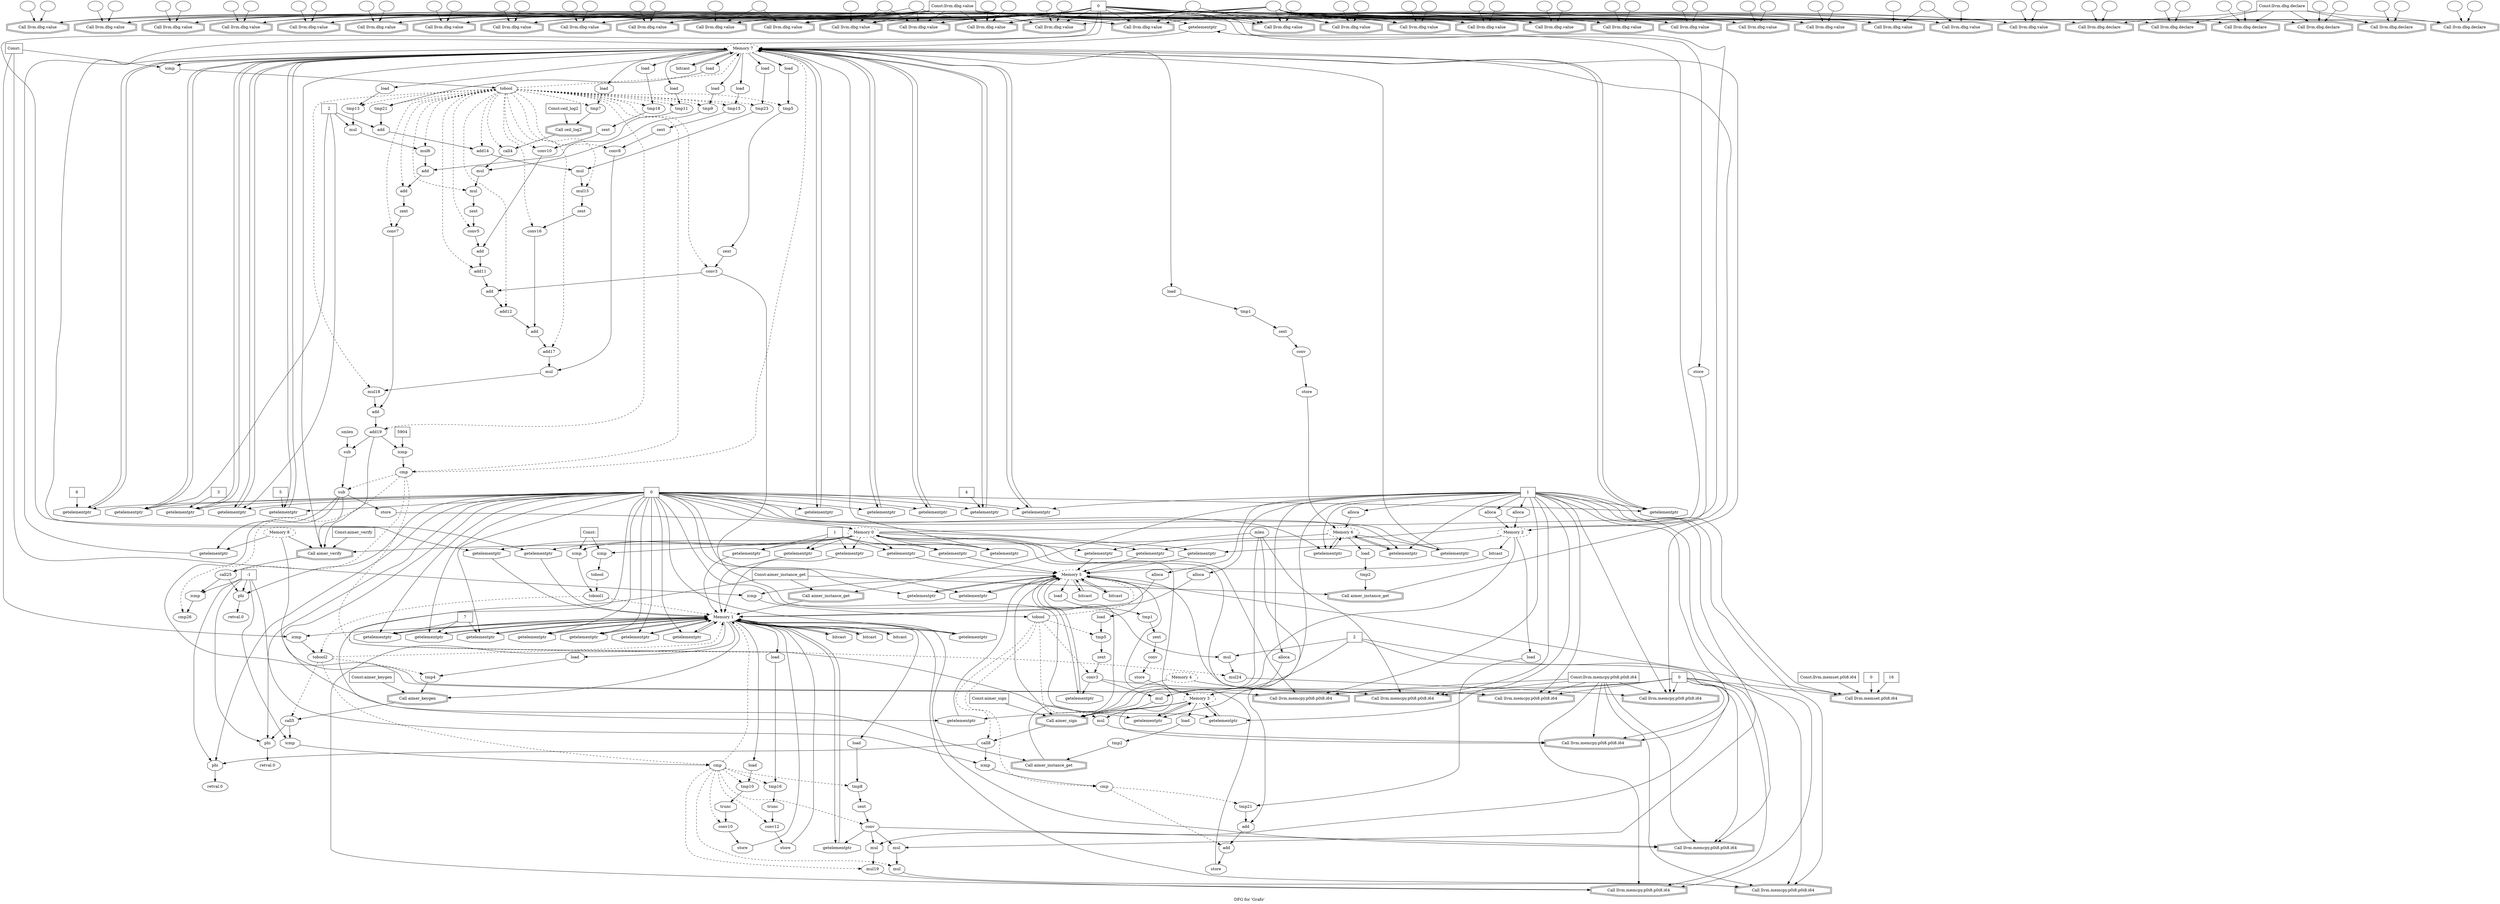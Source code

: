 digraph "DFG for 'Grafo'  "{
label="DFG for 'Grafo' ";
node_13[shape=doubleoctagon,style=solid,label="Call llvm.dbg.value"]
node_14[shape=ellipse,style=solid,label=""]
"node_14"->"node_13"
node_116[shape=doubleoctagon,style=solid,label="Call llvm.dbg.value"]
"node_14"->"node_116"
node_205[shape=doubleoctagon,style=solid,label="Call llvm.dbg.value"]
"node_14"->"node_205"
node_15[shape=ellipse,style=solid,label=""]
"node_15"->"node_13"
node_45[shape=doubleoctagon,style=solid,label="Call llvm.dbg.value"]
"node_15"->"node_45"
node_16[shape=doubleoctagon,style=solid,label="Call llvm.dbg.declare"]
node_17[shape=ellipse,style=solid,label=""]
"node_17"->"node_16"
node_18[shape=ellipse,style=solid,label=""]
"node_18"->"node_16"
node_29[shape=doubleoctagon,style=solid,label="Call aimer_instance_get"]
node_0[shape=ellipse,style=dashed,label="Memory 1"]
"node_29"->"node_0"
node_30[shape=box,style=solid,label="Const:aimer_instance_get"]
"node_30"->"node_29"
node_139[shape=doubleoctagon,style=solid,label="Call aimer_instance_get"]
"node_30"->"node_139"
node_221[shape=doubleoctagon,style=solid,label="Call aimer_instance_get"]
"node_30"->"node_221"
node_31[shape=doubleoctagon,style=solid,label="Call llvm.dbg.value"]
node_32[shape=ellipse,style=solid,label=""]
"node_32"->"node_31"
node_33[shape=ellipse,style=solid,label=""]
"node_33"->"node_31"
node_34[shape=ellipse,style=solid,label="tobool2"]
node_40[shape=ellipse,style=solid,label="tmp4"]
"node_34"->"node_40" [style=dashed]
node_42[shape=ellipse,style=solid,label="call5"]
"node_34"->"node_42" [style=dashed]
node_47[shape=ellipse,style=solid,label="cmp"]
"node_34"->"node_47" [style=dashed]
"node_34"->"node_0" [style=dashed]
node_35[shape=octagon,style=solid,label="icmp"]
"node_35"->"node_34"
node_36[shape=box,style=solid,label="Const:"]
"node_36"->"node_35"
node_144[shape=octagon,style=solid,label="icmp"]
"node_36"->"node_144"
node_226[shape=octagon,style=solid,label="icmp"]
"node_36"->"node_226"
node_37[shape=octagon,style=solid,label="getelementptr"]
"node_37"->"node_0"
node_38[shape=box,style=solid,label="0"]
"node_38"->"node_37"
node_50[shape=octagon,style=solid,label="getelementptr"]
"node_38"->"node_50"
node_51[shape=octagon,style=solid,label="getelementptr"]
"node_38"->"node_51"
node_59[shape=octagon,style=solid,label="getelementptr"]
"node_38"->"node_59"
node_68[shape=octagon,style=solid,label="getelementptr"]
"node_38"->"node_68"
node_76[shape=octagon,style=solid,label="getelementptr"]
"node_38"->"node_76"
node_84[shape=octagon,style=solid,label="getelementptr"]
"node_38"->"node_84"
node_89[shape=octagon,style=solid,label="getelementptr"]
"node_38"->"node_89"
node_95[shape=octagon,style=solid,label="phi"]
"node_38"->"node_95"
node_187[shape=octagon,style=solid,label="phi"]
"node_38"->"node_187"
node_134[shape=octagon,style=solid,label="getelementptr"]
"node_38"->"node_134"
node_136[shape=octagon,style=solid,label="getelementptr"]
"node_38"->"node_136"
node_145[shape=octagon,style=solid,label="getelementptr"]
"node_38"->"node_145"
node_146[shape=octagon,style=solid,label="getelementptr"]
"node_38"->"node_146"
node_159[shape=octagon,style=solid,label="getelementptr"]
"node_38"->"node_159"
node_163[shape=octagon,style=solid,label="getelementptr"]
"node_38"->"node_163"
node_216[shape=octagon,style=solid,label="getelementptr"]
"node_38"->"node_216"
node_218[shape=octagon,style=solid,label="getelementptr"]
"node_38"->"node_218"
node_227[shape=octagon,style=solid,label="getelementptr"]
"node_38"->"node_227"
node_228[shape=octagon,style=solid,label="getelementptr"]
"node_38"->"node_228"
node_236[shape=octagon,style=solid,label="getelementptr"]
"node_38"->"node_236"
node_243[shape=octagon,style=solid,label="getelementptr"]
"node_38"->"node_243"
node_254[shape=octagon,style=solid,label="getelementptr"]
"node_38"->"node_254"
node_257[shape=octagon,style=solid,label="getelementptr"]
"node_38"->"node_257"
node_267[shape=octagon,style=solid,label="getelementptr"]
"node_38"->"node_267"
node_273[shape=octagon,style=solid,label="getelementptr"]
"node_38"->"node_273"
node_282[shape=octagon,style=solid,label="getelementptr"]
"node_38"->"node_282"
node_283[shape=octagon,style=solid,label="getelementptr"]
"node_38"->"node_283"
node_288[shape=octagon,style=solid,label="getelementptr"]
"node_38"->"node_288"
node_321[shape=octagon,style=solid,label="getelementptr"]
"node_38"->"node_321"
node_337[shape=octagon,style=solid,label="phi"]
"node_38"->"node_337"
node_39[shape=box,style=solid,label="7"]
"node_39"->"node_37"
"node_39"->"node_59"
"node_39"->"node_76"
node_43[shape=doubleoctagon,style=solid,label="Call aimer_keygen"]
"node_40"->"node_43"
node_41[shape=octagon,style=solid,label="load"]
"node_41"->"node_40"
node_48[shape=octagon,style=solid,label="icmp"]
"node_42"->"node_48"
"node_42"->"node_95"
"node_43"->"node_42"
node_5[shape=ellipse,style=solid,label=""]
node_4[shape=doubleoctagon,style=solid,label="Call llvm.dbg.value"]
"node_5"->"node_4"
node_19[shape=box,style=solid,label="Const:llvm.dbg.declare"]
"node_19"->"node_16"
node_20[shape=doubleoctagon,style=solid,label="Call llvm.dbg.declare"]
"node_19"->"node_20"
node_207[shape=doubleoctagon,style=solid,label="Call llvm.dbg.declare"]
"node_19"->"node_207"
node_118[shape=doubleoctagon,style=solid,label="Call llvm.dbg.declare"]
"node_19"->"node_118"
node_122[shape=doubleoctagon,style=solid,label="Call llvm.dbg.declare"]
"node_19"->"node_122"
node_125[shape=doubleoctagon,style=solid,label="Call llvm.dbg.declare"]
"node_19"->"node_125"
node_21[shape=ellipse,style=solid,label=""]
"node_21"->"node_20"
node_22[shape=ellipse,style=solid,label=""]
"node_22"->"node_20"
node_23[shape=ellipse,style=solid,label="tobool"]
node_27[shape=ellipse,style=solid,label="tobool1"]
"node_23"->"node_27" [style=dashed]
node_24[shape=octagon,style=solid,label="icmp"]
"node_24"->"node_23"
node_25[shape=ellipse,style=dashed,label="Memory 0"]
"node_25"->"node_24"
node_28[shape=octagon,style=solid,label="icmp"]
"node_25"->"node_28"
node_64[shape=octagon,style=solid,label="getelementptr"]
"node_25"->"node_64"
node_66[shape=octagon,style=solid,label="getelementptr"]
"node_25"->"node_66"
node_81[shape=octagon,style=solid,label="getelementptr"]
"node_25"->"node_81"
node_83[shape=octagon,style=solid,label="getelementptr"]
"node_25"->"node_83"
node_87[shape=octagon,style=solid,label="getelementptr"]
"node_25"->"node_87"
node_211[shape=octagon,style=solid,label="getelementptr"]
"node_25"->"node_211"
node_129[shape=octagon,style=solid,label="getelementptr"]
"node_25"->"node_129"
node_161[shape=octagon,style=solid,label="getelementptr"]
"node_25"->"node_161"
node_165[shape=octagon,style=solid,label="getelementptr"]
"node_25"->"node_165"
node_170[shape=octagon,style=solid,label="getelementptr"]
"node_25"->"node_170"
node_185[shape=doubleoctagon,style=solid,label="Call llvm.memcpy.p0i8.p0i8.i64"]
"node_25"->"node_185"
node_323[shape=octagon,style=solid,label="getelementptr"]
"node_25"->"node_323"
node_334[shape=doubleoctagon,style=solid,label="Call llvm.memcpy.p0i8.p0i8.i64"]
"node_25"->"node_334"
node_26[shape=box,style=solid,label="Const:"]
"node_26"->"node_24"
"node_26"->"node_28"
"node_27"->"node_34" [style=dashed]
"node_27"->"node_0" [style=dashed]
"node_28"->"node_27"
node_44[shape=box,style=solid,label="Const:aimer_keygen"]
"node_44"->"node_43"
node_46[shape=ellipse,style=solid,label=""]
"node_46"->"node_45"
node_52[shape=ellipse,style=solid,label="tmp8"]
"node_47"->"node_52" [style=dashed]
node_54[shape=ellipse,style=solid,label="conv"]
"node_47"->"node_54" [style=dashed]
node_60[shape=ellipse,style=solid,label="tmp10"]
"node_47"->"node_60" [style=dashed]
"node_47"->"node_0" [style=dashed]
node_62[shape=ellipse,style=solid,label="conv10"]
"node_47"->"node_62" [style=dashed]
node_70[shape=ellipse,style=solid,label="mul"]
"node_47"->"node_70" [style=dashed]
node_77[shape=ellipse,style=solid,label="tmp16"]
"node_47"->"node_77" [style=dashed]
node_79[shape=ellipse,style=solid,label="conv12"]
"node_47"->"node_79" [style=dashed]
node_91[shape=ellipse,style=solid,label="mul19"]
"node_47"->"node_91" [style=dashed]
"node_48"->"node_47"
node_49[shape=box,style=solid,label="-1"]
"node_49"->"node_48"
"node_49"->"node_95"
"node_49"->"node_187"
node_179[shape=octagon,style=solid,label="icmp"]
"node_49"->"node_179"
node_333[shape=octagon,style=solid,label="icmp"]
"node_49"->"node_333"
"node_49"->"node_337"
"node_50"->"node_0"
"node_51"->"node_0"
node_55[shape=octagon,style=solid,label="zext"]
"node_52"->"node_55"
node_53[shape=octagon,style=solid,label="load"]
"node_53"->"node_52"
node_71[shape=octagon,style=solid,label="mul"]
"node_54"->"node_71"
node_86[shape=doubleoctagon,style=solid,label="Call llvm.memcpy.p0i8.p0i8.i64"]
"node_54"->"node_86"
node_88[shape=octagon,style=solid,label="getelementptr"]
"node_54"->"node_88"
node_92[shape=octagon,style=solid,label="mul"]
"node_54"->"node_92"
"node_55"->"node_54"
node_56[shape=doubleoctagon,style=solid,label="Call llvm.dbg.value"]
node_57[shape=ellipse,style=solid,label=""]
"node_57"->"node_56"
node_58[shape=ellipse,style=solid,label=""]
"node_58"->"node_56"
"node_59"->"node_0"
node_63[shape=octagon,style=solid,label="trunc"]
"node_60"->"node_63"
node_61[shape=octagon,style=solid,label="load"]
"node_61"->"node_60"
node_12[shape=ellipse,style=solid,label=""]
node_10[shape=doubleoctagon,style=solid,label="Call llvm.dbg.value"]
"node_12"->"node_10"
node_11[shape=ellipse,style=solid,label=""]
"node_11"->"node_10"
node_8[shape=ellipse,style=solid,label=""]
"node_8"->"node_13"
"node_8"->"node_16"
"node_8"->"node_31"
"node_8"->"node_20"
"node_8"->"node_45"
"node_8"->"node_56"
"node_8"->"node_10"
"node_8"->"node_4"
node_101[shape=doubleoctagon,style=solid,label="Call llvm.dbg.value"]
"node_8"->"node_101"
"node_8"->"node_207"
node_104[shape=doubleoctagon,style=solid,label="Call llvm.dbg.value"]
"node_8"->"node_104"
node_107[shape=doubleoctagon,style=solid,label="Call llvm.dbg.value"]
"node_8"->"node_107"
node_110[shape=doubleoctagon,style=solid,label="Call llvm.dbg.value"]
"node_8"->"node_110"
node_113[shape=doubleoctagon,style=solid,label="Call llvm.dbg.value"]
"node_8"->"node_113"
"node_8"->"node_116"
"node_8"->"node_118"
"node_8"->"node_122"
"node_8"->"node_125"
node_140[shape=doubleoctagon,style=solid,label="Call llvm.dbg.value"]
"node_8"->"node_140"
node_151[shape=doubleoctagon,style=solid,label="Call llvm.dbg.value"]
"node_8"->"node_151"
node_176[shape=doubleoctagon,style=solid,label="Call llvm.dbg.value"]
"node_8"->"node_176"
node_190[shape=doubleoctagon,style=solid,label="Call llvm.dbg.value"]
"node_8"->"node_190"
node_193[shape=doubleoctagon,style=solid,label="Call llvm.dbg.value"]
"node_8"->"node_193"
node_196[shape=doubleoctagon,style=solid,label="Call llvm.dbg.value"]
"node_8"->"node_196"
node_199[shape=doubleoctagon,style=solid,label="Call llvm.dbg.value"]
"node_8"->"node_199"
node_202[shape=doubleoctagon,style=solid,label="Call llvm.dbg.value"]
"node_8"->"node_202"
"node_8"->"node_205"
node_222[shape=doubleoctagon,style=solid,label="Call llvm.dbg.value"]
"node_8"->"node_222"
node_233[shape=doubleoctagon,style=solid,label="Call llvm.dbg.value"]
"node_8"->"node_233"
node_251[shape=doubleoctagon,style=solid,label="Call llvm.dbg.value"]
"node_8"->"node_251"
node_302[shape=doubleoctagon,style=solid,label="Call llvm.dbg.value"]
"node_8"->"node_302"
node_311[shape=doubleoctagon,style=solid,label="Call llvm.dbg.value"]
"node_8"->"node_311"
node_314[shape=doubleoctagon,style=solid,label="Call llvm.dbg.value"]
"node_8"->"node_314"
node_318[shape=doubleoctagon,style=solid,label="Call llvm.dbg.value"]
"node_8"->"node_318"
node_330[shape=doubleoctagon,style=solid,label="Call llvm.dbg.value"]
"node_8"->"node_330"
node_7[shape=ellipse,style=solid,label=""]
"node_7"->"node_4"
node_6[shape=box,style=solid,label="0"]
"node_6"->"node_13"
"node_6"->"node_31"
"node_6"->"node_45"
"node_6"->"node_56"
"node_6"->"node_10"
"node_6"->"node_4"
"node_6"->"node_64"
"node_6"->"node_81"
"node_6"->"node_101"
"node_6"->"node_211"
"node_6"->"node_104"
"node_6"->"node_107"
"node_6"->"node_110"
"node_6"->"node_113"
"node_6"->"node_116"
node_121[shape=octagon,style=solid,label="store"]
"node_6"->"node_121"
"node_6"->"node_129"
"node_6"->"node_140"
"node_6"->"node_151"
"node_6"->"node_176"
"node_6"->"node_190"
"node_6"->"node_193"
"node_6"->"node_196"
"node_6"->"node_199"
"node_6"->"node_202"
"node_6"->"node_205"
"node_6"->"node_222"
"node_6"->"node_233"
"node_6"->"node_251"
"node_6"->"node_302"
"node_6"->"node_311"
"node_6"->"node_314"
"node_6"->"node_318"
"node_6"->"node_330"
node_9[shape=box,style=solid,label="Const:llvm.dbg.value"]
"node_9"->"node_13"
"node_9"->"node_31"
"node_9"->"node_45"
"node_9"->"node_56"
"node_9"->"node_10"
"node_9"->"node_4"
"node_9"->"node_101"
"node_9"->"node_104"
"node_9"->"node_107"
"node_9"->"node_110"
"node_9"->"node_113"
"node_9"->"node_116"
"node_9"->"node_140"
"node_9"->"node_151"
"node_9"->"node_176"
"node_9"->"node_190"
"node_9"->"node_193"
"node_9"->"node_196"
"node_9"->"node_199"
"node_9"->"node_202"
"node_9"->"node_205"
"node_9"->"node_222"
"node_9"->"node_233"
"node_9"->"node_251"
"node_9"->"node_302"
"node_9"->"node_311"
"node_9"->"node_314"
"node_9"->"node_318"
"node_9"->"node_330"
"node_0"->"node_35"
"node_0"->"node_37"
"node_0"->"node_41"
"node_0"->"node_43"
"node_0"->"node_50"
"node_0"->"node_51"
"node_0"->"node_53"
"node_0"->"node_59"
"node_0"->"node_61"
"node_0"->"node_68"
node_69[shape=octagon,style=solid,label="bitcast"]
"node_0"->"node_69"
node_73[shape=doubleoctagon,style=solid,label="Call llvm.memcpy.p0i8.p0i8.i64"]
"node_0"->"node_73"
"node_0"->"node_76"
node_78[shape=octagon,style=solid,label="load"]
"node_0"->"node_78"
"node_0"->"node_84"
node_85[shape=octagon,style=solid,label="bitcast"]
"node_0"->"node_85"
"node_0"->"node_86"
"node_0"->"node_88"
"node_0"->"node_89"
node_90[shape=octagon,style=solid,label="bitcast"]
"node_0"->"node_90"
node_93[shape=doubleoctagon,style=solid,label="Call llvm.memcpy.p0i8.p0i8.i64"]
"node_0"->"node_93"
node_1[shape=octagon,style=solid,label="alloca"]
"node_1"->"node_0"
node_2[shape=box,style=solid,label="1"]
"node_2"->"node_29"
"node_2"->"node_1"
node_3[shape=octagon,style=solid,label="alloca"]
"node_2"->"node_3"
"node_2"->"node_73"
"node_2"->"node_86"
"node_2"->"node_93"
node_97[shape=octagon,style=solid,label="alloca"]
"node_2"->"node_97"
node_99[shape=octagon,style=solid,label="alloca"]
"node_2"->"node_99"
node_100[shape=octagon,style=solid,label="alloca"]
"node_2"->"node_100"
"node_2"->"node_134"
"node_2"->"node_136"
node_155[shape=doubleoctagon,style=solid,label="Call llvm.memset.p0i8.i64"]
"node_2"->"node_155"
node_162[shape=doubleoctagon,style=solid,label="Call llvm.memcpy.p0i8.p0i8.i64"]
"node_2"->"node_162"
node_169[shape=doubleoctagon,style=solid,label="Call llvm.memcpy.p0i8.p0i8.i64"]
"node_2"->"node_169"
"node_2"->"node_185"
node_189[shape=octagon,style=solid,label="alloca"]
"node_2"->"node_189"
"node_2"->"node_216"
"node_2"->"node_218"
"node_2"->"node_254"
"node_2"->"node_283"
node_326[shape=doubleoctagon,style=solid,label="Call llvm.memcpy.p0i8.p0i8.i64"]
"node_2"->"node_326"
"node_2"->"node_334"
"node_3"->"node_0"
node_65[shape=octagon,style=solid,label="store"]
"node_62"->"node_65"
"node_63"->"node_62"
"node_64"->"node_0"
"node_65"->"node_0"
"node_66"->"node_0"
node_67[shape=box,style=solid,label="1"]
"node_67"->"node_66"
"node_67"->"node_83"
"node_67"->"node_87"
"node_67"->"node_161"
"node_67"->"node_165"
"node_67"->"node_323"
"node_68"->"node_0"
"node_69"->"node_0"
"node_70"->"node_73"
"node_71"->"node_70"
node_72[shape=box,style=solid,label="2"]
"node_72"->"node_71"
"node_72"->"node_92"
node_168[shape=octagon,style=solid,label="mul"]
"node_72"->"node_168"
node_325[shape=octagon,style=solid,label="mul"]
"node_72"->"node_325"
node_74[shape=box,style=solid,label="0"]
"node_74"->"node_73"
"node_74"->"node_86"
"node_74"->"node_93"
"node_74"->"node_155"
"node_74"->"node_162"
"node_74"->"node_169"
"node_74"->"node_185"
"node_74"->"node_326"
"node_74"->"node_334"
node_75[shape=box,style=solid,label="Const:llvm.memcpy.p0i8.p0i8.i64"]
"node_75"->"node_73"
"node_75"->"node_86"
"node_75"->"node_93"
"node_75"->"node_162"
"node_75"->"node_169"
"node_75"->"node_185"
"node_75"->"node_326"
"node_75"->"node_334"
"node_76"->"node_0"
node_80[shape=octagon,style=solid,label="trunc"]
"node_77"->"node_80"
"node_78"->"node_77"
node_82[shape=octagon,style=solid,label="store"]
"node_79"->"node_82"
"node_80"->"node_79"
"node_81"->"node_0"
"node_82"->"node_0"
"node_83"->"node_0"
"node_84"->"node_0"
"node_85"->"node_0"
"node_87"->"node_0"
"node_88"->"node_0"
"node_89"->"node_0"
"node_90"->"node_0"
"node_91"->"node_93"
"node_92"->"node_91"
node_94[shape=ellipse,style=solid,label="retval.0"]
"node_95"->"node_94"
node_186[shape=ellipse,style=solid,label="retval.0"]
"node_187"->"node_186"
node_188[shape=ellipse,style=dashed,label="Memory 6"]
"node_188"->"node_216"
"node_188"->"node_218"
node_220[shape=octagon,style=solid,label="load"]
"node_188"->"node_220"
"node_188"->"node_321"
node_328[shape=doubleoctagon,style=solid,label="Call aimer_verify"]
"node_188"->"node_328"
node_96[shape=ellipse,style=dashed,label="Memory 2"]
node_154[shape=octagon,style=solid,label="bitcast"]
"node_96"->"node_154"
"node_96"->"node_159"
node_173[shape=doubleoctagon,style=solid,label="Call aimer_sign"]
"node_96"->"node_173"
node_181[shape=octagon,style=solid,label="load"]
"node_96"->"node_181"
"node_97"->"node_96"
node_98[shape=ellipse,style=dashed,label="Memory 3"]
"node_98"->"node_134"
"node_98"->"node_136"
node_138[shape=octagon,style=solid,label="load"]
"node_98"->"node_138"
"node_98"->"node_163"
"node_98"->"node_173"
"node_99"->"node_98"
"node_100"->"node_96"
node_102[shape=ellipse,style=solid,label=""]
"node_102"->"node_101"
node_103[shape=ellipse,style=solid,label=""]
"node_103"->"node_101"
node_208[shape=ellipse,style=solid,label=""]
"node_208"->"node_207"
node_209[shape=ellipse,style=solid,label=""]
"node_209"->"node_207"
node_210[shape=ellipse,style=dashed,label="Memory 7"]
node_213[shape=octagon,style=solid,label="load"]
"node_210"->"node_213"
"node_210"->"node_226"
"node_210"->"node_227"
"node_210"->"node_228"
node_230[shape=octagon,style=solid,label="load"]
"node_210"->"node_230"
"node_210"->"node_236"
node_239[shape=octagon,style=solid,label="load"]
"node_210"->"node_239"
"node_210"->"node_243"
node_246[shape=octagon,style=solid,label="load"]
"node_210"->"node_246"
"node_210"->"node_254"
node_256[shape=octagon,style=solid,label="load"]
"node_210"->"node_256"
"node_210"->"node_257"
node_260[shape=octagon,style=solid,label="load"]
"node_210"->"node_260"
"node_210"->"node_267"
node_270[shape=octagon,style=solid,label="load"]
"node_210"->"node_270"
"node_210"->"node_273"
node_275[shape=octagon,style=solid,label="load"]
"node_210"->"node_275"
"node_210"->"node_282"
"node_210"->"node_283"
node_285[shape=octagon,style=solid,label="load"]
"node_210"->"node_285"
"node_210"->"node_288"
node_291[shape=octagon,style=solid,label="load"]
"node_210"->"node_291"
node_322[shape=octagon,style=solid,label="bitcast"]
"node_210"->"node_322"
"node_210"->"node_326"
"node_210"->"node_328"
"node_211"->"node_210"
node_105[shape=ellipse,style=solid,label=""]
"node_105"->"node_104"
node_106[shape=ellipse,style=solid,label=""]
"node_106"->"node_104"
node_108[shape=ellipse,style=solid,label=""]
"node_108"->"node_107"
node_109[shape=ellipse,style=solid,label=""]
"node_109"->"node_107"
node_111[shape=ellipse,style=solid,label=""]
"node_111"->"node_110"
node_112[shape=ellipse,style=solid,label=""]
"node_112"->"node_110"
node_114[shape=ellipse,style=solid,label=""]
"node_114"->"node_113"
node_115[shape=ellipse,style=solid,label=""]
"node_115"->"node_113"
node_117[shape=ellipse,style=solid,label=""]
"node_117"->"node_116"
"node_117"->"node_176"
node_119[shape=ellipse,style=solid,label=""]
"node_119"->"node_118"
node_120[shape=ellipse,style=solid,label=""]
"node_120"->"node_118"
"node_121"->"node_96"
node_123[shape=ellipse,style=solid,label=""]
"node_123"->"node_122"
node_124[shape=ellipse,style=solid,label=""]
"node_124"->"node_122"
node_126[shape=ellipse,style=solid,label=""]
"node_126"->"node_125"
node_127[shape=ellipse,style=solid,label=""]
"node_127"->"node_125"
node_128[shape=ellipse,style=dashed,label="Memory 5"]
node_131[shape=octagon,style=solid,label="load"]
"node_128"->"node_131"
"node_128"->"node_144"
"node_128"->"node_145"
"node_128"->"node_146"
node_148[shape=octagon,style=solid,label="load"]
"node_128"->"node_148"
"node_128"->"node_155"
node_160[shape=octagon,style=solid,label="bitcast"]
"node_128"->"node_160"
"node_128"->"node_162"
node_164[shape=octagon,style=solid,label="bitcast"]
"node_128"->"node_164"
node_166[shape=octagon,style=solid,label="getelementptr"]
"node_128"->"node_166"
"node_128"->"node_169"
"node_128"->"node_173"
"node_129"->"node_128"
node_130[shape=ellipse,style=solid,label="tmp1"]
node_133[shape=octagon,style=solid,label="zext"]
"node_130"->"node_133"
"node_131"->"node_130"
node_132[shape=ellipse,style=solid,label="conv"]
node_135[shape=octagon,style=solid,label="store"]
"node_132"->"node_135"
"node_133"->"node_132"
"node_134"->"node_98"
"node_135"->"node_98"
"node_136"->"node_98"
node_137[shape=ellipse,style=solid,label="tmp2"]
"node_137"->"node_139"
"node_138"->"node_137"
"node_139"->"node_128"
node_141[shape=ellipse,style=solid,label=""]
"node_141"->"node_140"
node_142[shape=ellipse,style=solid,label=""]
"node_142"->"node_140"
node_143[shape=ellipse,style=solid,label="tobool"]
"node_143"->"node_128" [style=dashed]
node_147[shape=ellipse,style=solid,label="tmp5"]
"node_143"->"node_147" [style=dashed]
node_149[shape=ellipse,style=solid,label="conv3"]
"node_143"->"node_149" [style=dashed]
node_167[shape=ellipse,style=solid,label="mul"]
"node_143"->"node_167" [style=dashed]
node_172[shape=ellipse,style=solid,label="call8"]
"node_143"->"node_172" [style=dashed]
node_178[shape=ellipse,style=solid,label="cmp"]
"node_143"->"node_178" [style=dashed]
"node_144"->"node_143"
"node_145"->"node_128"
"node_146"->"node_128"
node_150[shape=octagon,style=solid,label="zext"]
"node_147"->"node_150"
"node_148"->"node_147"
"node_149"->"node_162"
"node_149"->"node_166"
"node_149"->"node_168"
"node_150"->"node_149"
node_152[shape=ellipse,style=solid,label=""]
"node_152"->"node_151"
node_153[shape=ellipse,style=solid,label=""]
"node_153"->"node_151"
"node_154"->"node_128"
node_156[shape=box,style=solid,label="0"]
"node_156"->"node_155"
node_157[shape=box,style=solid,label="16"]
"node_157"->"node_155"
node_158[shape=box,style=solid,label="Const:llvm.memset.p0i8.i64"]
"node_158"->"node_155"
"node_159"->"node_128"
"node_160"->"node_128"
"node_161"->"node_128"
"node_163"->"node_128"
"node_164"->"node_128"
"node_165"->"node_128"
"node_166"->"node_128"
"node_167"->"node_169"
"node_168"->"node_167"
"node_170"->"node_128"
node_171[shape=ellipse,style=solid,label="mlen"]
"node_171"->"node_170"
"node_171"->"node_173"
node_183[shape=octagon,style=solid,label="add"]
"node_171"->"node_183"
"node_171"->"node_185"
"node_172"->"node_187"
"node_172"->"node_179"
"node_173"->"node_172"
node_174[shape=ellipse,style=dashed,label="Memory 4"]
"node_174"->"node_173"
"node_174"->"node_185"
node_175[shape=box,style=solid,label="Const:aimer_sign"]
"node_175"->"node_173"
node_177[shape=ellipse,style=solid,label=""]
"node_177"->"node_176"
node_180[shape=ellipse,style=solid,label="tmp21"]
"node_178"->"node_180" [style=dashed]
node_182[shape=ellipse,style=solid,label="add"]
"node_178"->"node_182" [style=dashed]
"node_179"->"node_178"
"node_180"->"node_183"
"node_181"->"node_180"
node_184[shape=octagon,style=solid,label="store"]
"node_182"->"node_184"
"node_183"->"node_182"
"node_184"->"node_25"
"node_189"->"node_188"
node_191[shape=ellipse,style=solid,label=""]
"node_191"->"node_190"
node_192[shape=ellipse,style=solid,label=""]
"node_192"->"node_190"
node_194[shape=ellipse,style=solid,label=""]
"node_194"->"node_193"
node_195[shape=ellipse,style=solid,label=""]
"node_195"->"node_193"
node_197[shape=ellipse,style=solid,label=""]
"node_197"->"node_196"
"node_197"->"node_314"
node_198[shape=ellipse,style=solid,label=""]
"node_198"->"node_196"
node_200[shape=ellipse,style=solid,label=""]
"node_200"->"node_199"
node_201[shape=ellipse,style=solid,label=""]
"node_201"->"node_199"
node_203[shape=ellipse,style=solid,label=""]
"node_203"->"node_202"
node_204[shape=ellipse,style=solid,label=""]
"node_204"->"node_202"
node_206[shape=ellipse,style=solid,label=""]
"node_206"->"node_205"
"node_206"->"node_330"
node_212[shape=ellipse,style=solid,label="tmp1"]
node_215[shape=octagon,style=solid,label="zext"]
"node_212"->"node_215"
"node_213"->"node_212"
node_214[shape=ellipse,style=solid,label="conv"]
node_217[shape=octagon,style=solid,label="store"]
"node_214"->"node_217"
"node_215"->"node_214"
"node_216"->"node_188"
"node_217"->"node_188"
"node_218"->"node_188"
node_219[shape=ellipse,style=solid,label="tmp2"]
"node_219"->"node_221"
"node_220"->"node_219"
"node_221"->"node_210"
node_223[shape=ellipse,style=solid,label=""]
"node_223"->"node_222"
node_224[shape=ellipse,style=solid,label=""]
"node_224"->"node_222"
node_225[shape=ellipse,style=solid,label="tobool"]
"node_225"->"node_210" [style=dashed]
node_229[shape=ellipse,style=solid,label="tmp5"]
"node_225"->"node_229" [style=dashed]
node_231[shape=ellipse,style=solid,label="conv3"]
"node_225"->"node_231" [style=dashed]
node_238[shape=ellipse,style=solid,label="tmp7"]
"node_225"->"node_238" [style=dashed]
node_240[shape=ellipse,style=solid,label="call4"]
"node_225"->"node_240" [style=dashed]
node_245[shape=ellipse,style=solid,label="tmp9"]
"node_225"->"node_245" [style=dashed]
node_247[shape=ellipse,style=solid,label="mul"]
"node_225"->"node_247" [style=dashed]
node_249[shape=ellipse,style=solid,label="conv5"]
"node_225"->"node_249" [style=dashed]
node_255[shape=ellipse,style=solid,label="tmp11"]
"node_225"->"node_255" [style=dashed]
node_259[shape=ellipse,style=solid,label="tmp13"]
"node_225"->"node_259" [style=dashed]
node_261[shape=ellipse,style=solid,label="mul6"]
"node_225"->"node_261" [style=dashed]
node_263[shape=ellipse,style=solid,label="add"]
"node_225"->"node_263" [style=dashed]
node_265[shape=ellipse,style=solid,label="conv7"]
"node_225"->"node_265" [style=dashed]
node_269[shape=ellipse,style=solid,label="tmp15"]
"node_225"->"node_269" [style=dashed]
node_271[shape=ellipse,style=solid,label="conv8"]
"node_225"->"node_271" [style=dashed]
node_274[shape=ellipse,style=solid,label="tmp18"]
"node_225"->"node_274" [style=dashed]
node_276[shape=ellipse,style=solid,label="conv10"]
"node_225"->"node_276" [style=dashed]
node_278[shape=ellipse,style=solid,label="add11"]
"node_225"->"node_278" [style=dashed]
node_280[shape=ellipse,style=solid,label="add12"]
"node_225"->"node_280" [style=dashed]
node_284[shape=ellipse,style=solid,label="tmp21"]
"node_225"->"node_284" [style=dashed]
node_286[shape=ellipse,style=solid,label="add14"]
"node_225"->"node_286" [style=dashed]
node_290[shape=ellipse,style=solid,label="tmp23"]
"node_225"->"node_290" [style=dashed]
node_292[shape=ellipse,style=solid,label="mul15"]
"node_225"->"node_292" [style=dashed]
node_294[shape=ellipse,style=solid,label="conv16"]
"node_225"->"node_294" [style=dashed]
node_296[shape=ellipse,style=solid,label="add17"]
"node_225"->"node_296" [style=dashed]
node_298[shape=ellipse,style=solid,label="mul18"]
"node_225"->"node_298" [style=dashed]
node_300[shape=ellipse,style=solid,label="add19"]
"node_225"->"node_300" [style=dashed]
node_305[shape=ellipse,style=solid,label="cmp"]
"node_225"->"node_305" [style=dashed]
"node_226"->"node_225"
"node_227"->"node_210"
"node_228"->"node_210"
node_232[shape=octagon,style=solid,label="zext"]
"node_229"->"node_232"
"node_230"->"node_229"
node_281[shape=octagon,style=solid,label="add"]
"node_231"->"node_281"
"node_231"->"node_325"
"node_232"->"node_231"
node_234[shape=ellipse,style=solid,label=""]
"node_234"->"node_233"
node_235[shape=ellipse,style=solid,label=""]
"node_235"->"node_233"
"node_236"->"node_210"
node_237[shape=box,style=solid,label="6"]
"node_237"->"node_236"
node_241[shape=doubleoctagon,style=solid,label="Call ceil_log2"]
"node_238"->"node_241"
"node_239"->"node_238"
node_248[shape=octagon,style=solid,label="mul"]
"node_240"->"node_248"
"node_241"->"node_240"
node_242[shape=box,style=solid,label="Const:ceil_log2"]
"node_242"->"node_241"
"node_243"->"node_210"
node_244[shape=box,style=solid,label="3"]
"node_244"->"node_243"
"node_245"->"node_248"
"node_246"->"node_245"
node_250[shape=octagon,style=solid,label="zext"]
"node_247"->"node_250"
"node_248"->"node_247"
node_279[shape=octagon,style=solid,label="add"]
"node_249"->"node_279"
"node_250"->"node_249"
node_252[shape=ellipse,style=solid,label=""]
"node_252"->"node_251"
node_253[shape=ellipse,style=solid,label=""]
"node_253"->"node_251"
"node_254"->"node_210"
node_264[shape=octagon,style=solid,label="add"]
"node_255"->"node_264"
"node_256"->"node_255"
"node_257"->"node_210"
node_258[shape=box,style=solid,label="2"]
"node_258"->"node_257"
node_262[shape=octagon,style=solid,label="mul"]
"node_258"->"node_262"
"node_258"->"node_273"
node_287[shape=octagon,style=solid,label="add"]
"node_258"->"node_287"
"node_259"->"node_262"
"node_260"->"node_259"
"node_261"->"node_264"
"node_262"->"node_261"
node_266[shape=octagon,style=solid,label="zext"]
"node_263"->"node_266"
"node_264"->"node_263"
node_301[shape=octagon,style=solid,label="add"]
"node_265"->"node_301"
"node_266"->"node_265"
"node_267"->"node_210"
node_268[shape=box,style=solid,label="5"]
"node_268"->"node_267"
node_272[shape=octagon,style=solid,label="zext"]
"node_269"->"node_272"
"node_270"->"node_269"
node_299[shape=octagon,style=solid,label="mul"]
"node_271"->"node_299"
"node_272"->"node_271"
"node_273"->"node_210"
node_277[shape=octagon,style=solid,label="zext"]
"node_274"->"node_277"
"node_275"->"node_274"
"node_276"->"node_279"
"node_277"->"node_276"
"node_278"->"node_281"
"node_279"->"node_278"
node_297[shape=octagon,style=solid,label="add"]
"node_280"->"node_297"
"node_281"->"node_280"
"node_282"->"node_210"
"node_283"->"node_210"
"node_284"->"node_287"
"node_285"->"node_284"
node_293[shape=octagon,style=solid,label="mul"]
"node_286"->"node_293"
"node_287"->"node_286"
"node_288"->"node_210"
node_289[shape=box,style=solid,label="4"]
"node_289"->"node_288"
"node_290"->"node_293"
"node_291"->"node_290"
node_295[shape=octagon,style=solid,label="zext"]
"node_292"->"node_295"
"node_293"->"node_292"
"node_294"->"node_297"
"node_295"->"node_294"
"node_296"->"node_299"
"node_297"->"node_296"
"node_298"->"node_301"
"node_299"->"node_298"
node_306[shape=octagon,style=solid,label="icmp"]
"node_300"->"node_306"
node_309[shape=octagon,style=solid,label="sub"]
"node_300"->"node_309"
"node_300"->"node_328"
"node_301"->"node_300"
node_303[shape=ellipse,style=solid,label=""]
"node_303"->"node_302"
node_304[shape=ellipse,style=solid,label=""]
"node_304"->"node_302"
"node_305"->"node_210" [style=dashed]
node_308[shape=ellipse,style=solid,label="sub"]
"node_305"->"node_308" [style=dashed]
node_324[shape=ellipse,style=solid,label="mul24"]
"node_305"->"node_324" [style=dashed]
node_327[shape=ellipse,style=solid,label="call25"]
"node_305"->"node_327" [style=dashed]
node_332[shape=ellipse,style=solid,label="cmp26"]
"node_305"->"node_332" [style=dashed]
"node_306"->"node_305"
node_307[shape=box,style=solid,label="5904"]
"node_307"->"node_306"
node_316[shape=octagon,style=solid,label="getelementptr"]
"node_308"->"node_316"
"node_308"->"node_328"
"node_308"->"node_334"
node_335[shape=octagon,style=solid,label="store"]
"node_308"->"node_335"
"node_309"->"node_308"
node_310[shape=ellipse,style=solid,label="smlen"]
"node_310"->"node_309"
node_312[shape=ellipse,style=solid,label=""]
"node_312"->"node_311"
node_313[shape=ellipse,style=solid,label=""]
"node_313"->"node_311"
node_315[shape=ellipse,style=solid,label=""]
"node_315"->"node_314"
"node_316"->"node_210"
node_317[shape=ellipse,style=dashed,label="Memory 8"]
"node_317"->"node_316"
"node_317"->"node_328"
"node_317"->"node_334"
node_319[shape=ellipse,style=solid,label=""]
"node_319"->"node_318"
node_320[shape=ellipse,style=solid,label=""]
"node_320"->"node_318"
"node_321"->"node_210"
"node_322"->"node_210"
"node_323"->"node_210"
"node_324"->"node_326"
"node_325"->"node_324"
"node_327"->"node_333"
"node_327"->"node_337"
"node_328"->"node_327"
node_329[shape=box,style=solid,label="Const:aimer_verify"]
"node_329"->"node_328"
node_331[shape=ellipse,style=solid,label=""]
"node_331"->"node_330"
"node_333"->"node_332"
"node_335"->"node_25"
node_336[shape=ellipse,style=solid,label="retval.0"]
"node_337"->"node_336"
}

